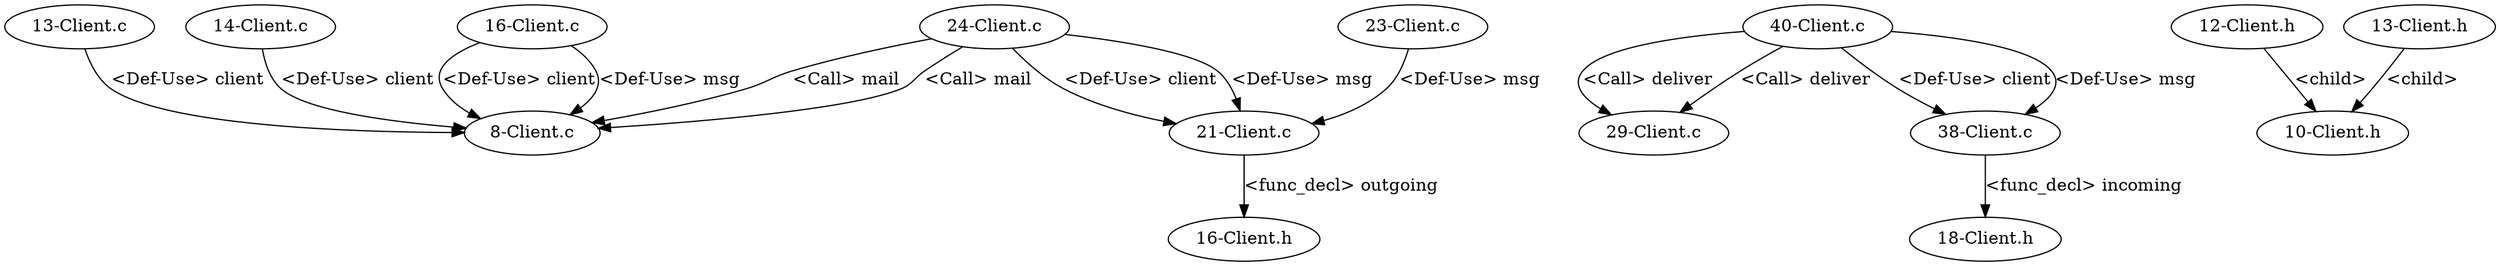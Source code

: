 digraph {
22 [label = "8-Client.c"];
23 [label = "13-Client.c"];
23 -> 22[label="<Def-Use> client"];
24 [label = "14-Client.c"];
24 -> 22[label="<Def-Use> client"];
25 [label = "16-Client.c"];
25 -> 22[label="<Def-Use> client"];
25 -> 22[label="<Def-Use> msg"];
26 [label = "21-Client.c"];
27 [label = "23-Client.c"];
27 -> 26[label="<Def-Use> msg"];
28 [label = "24-Client.c"];
28 -> 22[label="<Call> mail"];
28 -> 26[label="<Def-Use> client"];
28 -> 26[label="<Def-Use> msg"];
29 [label = "29-Client.c"];
30 [label = "38-Client.c"];
31 [label = "40-Client.c"];
31 -> 29[label="<Call> deliver"];
31 -> 30[label="<Def-Use> client"];
31 -> 30[label="<Def-Use> msg"];
32 [label = "10-Client.h"];
33 [label = "12-Client.h"];
34 [label = "13-Client.h"];
33 -> 32[label="<child>"];
34 -> 32[label="<child>"];
35 [label = "16-Client.h"];
36 [label = "18-Client.h"];
28 -> 22[label="<Call> mail"];
31 -> 29[label="<Call> deliver"];
30 -> 36[label="<func_decl> incoming"];
26 -> 35[label="<func_decl> outgoing"];
}